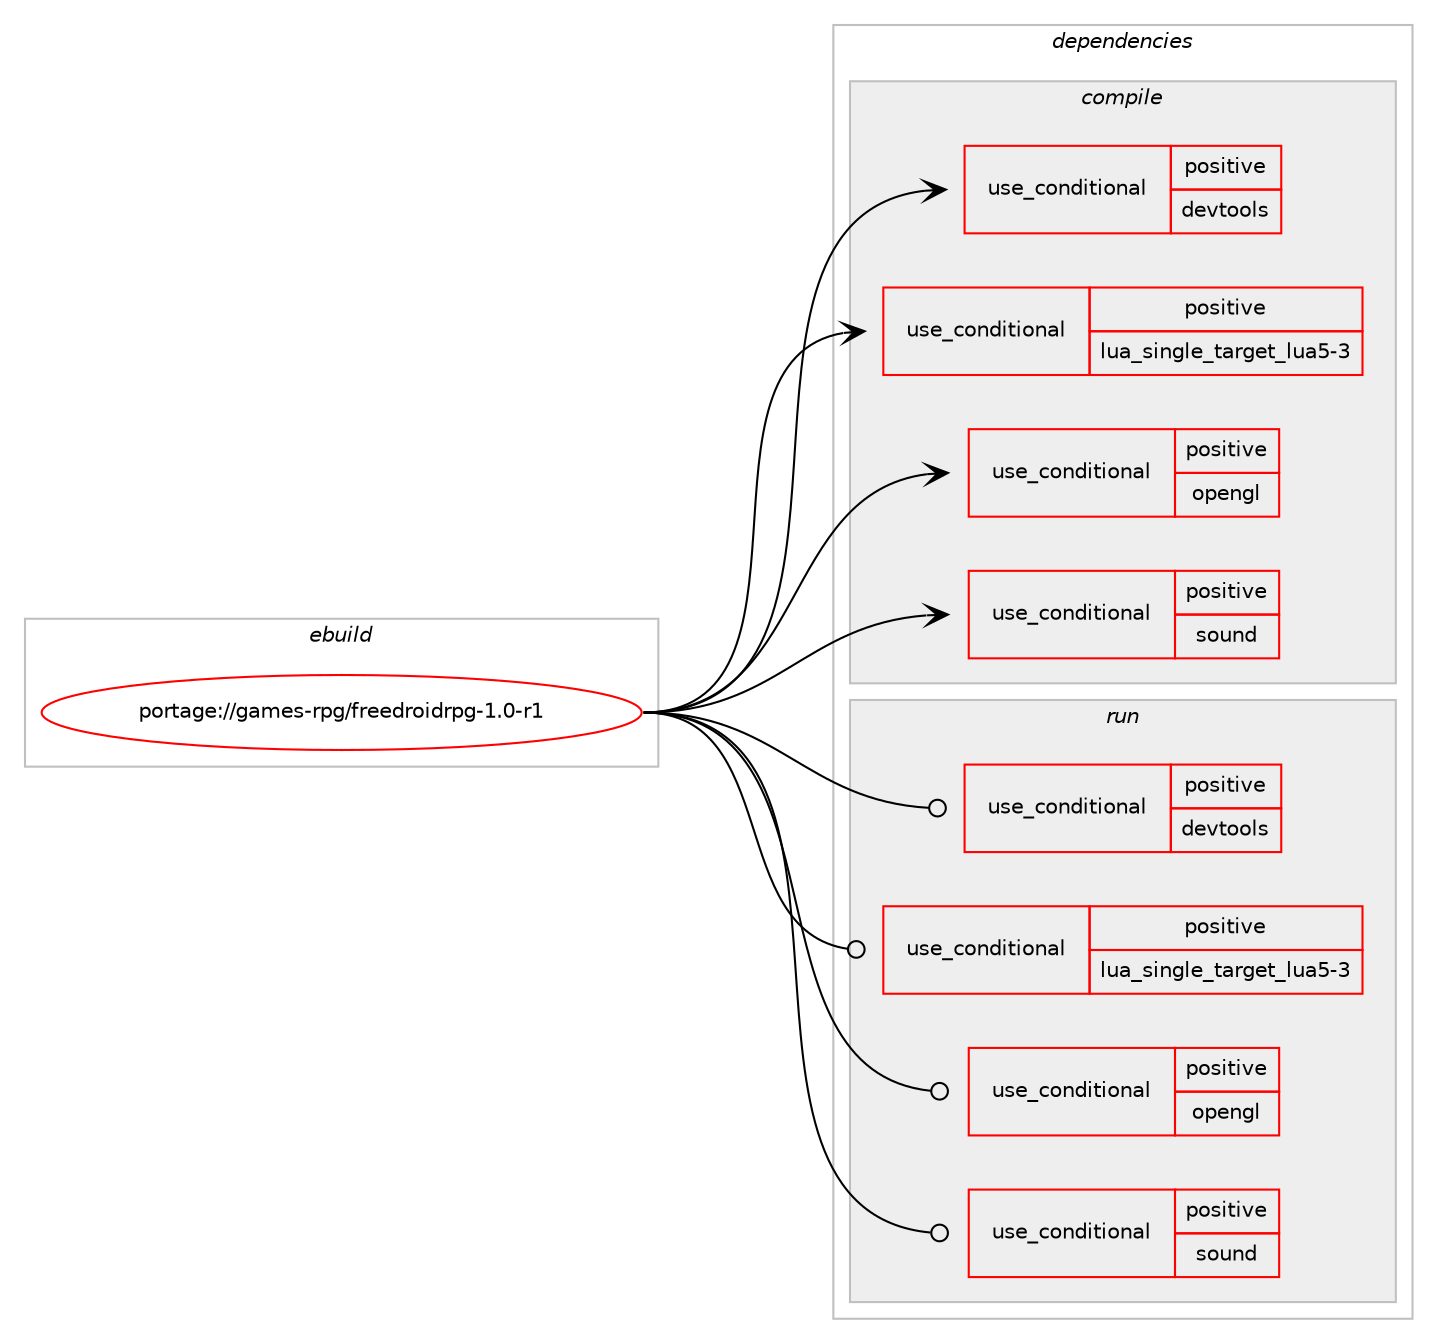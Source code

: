 digraph prolog {

# *************
# Graph options
# *************

newrank=true;
concentrate=true;
compound=true;
graph [rankdir=LR,fontname=Helvetica,fontsize=10,ranksep=1.5];#, ranksep=2.5, nodesep=0.2];
edge  [arrowhead=vee];
node  [fontname=Helvetica,fontsize=10];

# **********
# The ebuild
# **********

subgraph cluster_leftcol {
color=gray;
rank=same;
label=<<i>ebuild</i>>;
id [label="portage://games-rpg/freedroidrpg-1.0-r1", color=red, width=4, href="../games-rpg/freedroidrpg-1.0-r1.svg"];
}

# ****************
# The dependencies
# ****************

subgraph cluster_midcol {
color=gray;
label=<<i>dependencies</i>>;
subgraph cluster_compile {
fillcolor="#eeeeee";
style=filled;
label=<<i>compile</i>>;
subgraph cond63027 {
dependency116428 [label=<<TABLE BORDER="0" CELLBORDER="1" CELLSPACING="0" CELLPADDING="4"><TR><TD ROWSPAN="3" CELLPADDING="10">use_conditional</TD></TR><TR><TD>positive</TD></TR><TR><TD>devtools</TD></TR></TABLE>>, shape=none, color=red];
# *** BEGIN UNKNOWN DEPENDENCY TYPE (TODO) ***
# dependency116428 -> package_dependency(portage://games-rpg/freedroidrpg-1.0-r1,install,no,media-libs,sdl-ttf,none,[,,],[],[])
# *** END UNKNOWN DEPENDENCY TYPE (TODO) ***

}
id:e -> dependency116428:w [weight=20,style="solid",arrowhead="vee"];
subgraph cond63028 {
dependency116429 [label=<<TABLE BORDER="0" CELLBORDER="1" CELLSPACING="0" CELLPADDING="4"><TR><TD ROWSPAN="3" CELLPADDING="10">use_conditional</TD></TR><TR><TD>positive</TD></TR><TR><TD>lua_single_target_lua5-3</TD></TR></TABLE>>, shape=none, color=red];
# *** BEGIN UNKNOWN DEPENDENCY TYPE (TODO) ***
# dependency116429 -> package_dependency(portage://games-rpg/freedroidrpg-1.0-r1,install,no,dev-lang,lua,none,[,,],[slot(5.3)],[])
# *** END UNKNOWN DEPENDENCY TYPE (TODO) ***

}
id:e -> dependency116429:w [weight=20,style="solid",arrowhead="vee"];
subgraph cond63029 {
dependency116430 [label=<<TABLE BORDER="0" CELLBORDER="1" CELLSPACING="0" CELLPADDING="4"><TR><TD ROWSPAN="3" CELLPADDING="10">use_conditional</TD></TR><TR><TD>positive</TD></TR><TR><TD>opengl</TD></TR></TABLE>>, shape=none, color=red];
# *** BEGIN UNKNOWN DEPENDENCY TYPE (TODO) ***
# dependency116430 -> package_dependency(portage://games-rpg/freedroidrpg-1.0-r1,install,no,media-libs,glew,none,[,,],[slot(0),equal],[])
# *** END UNKNOWN DEPENDENCY TYPE (TODO) ***

# *** BEGIN UNKNOWN DEPENDENCY TYPE (TODO) ***
# dependency116430 -> package_dependency(portage://games-rpg/freedroidrpg-1.0-r1,install,no,media-libs,libglvnd,none,[,,],[],[use(enable(X),none)])
# *** END UNKNOWN DEPENDENCY TYPE (TODO) ***

}
id:e -> dependency116430:w [weight=20,style="solid",arrowhead="vee"];
subgraph cond63030 {
dependency116431 [label=<<TABLE BORDER="0" CELLBORDER="1" CELLSPACING="0" CELLPADDING="4"><TR><TD ROWSPAN="3" CELLPADDING="10">use_conditional</TD></TR><TR><TD>positive</TD></TR><TR><TD>sound</TD></TR></TABLE>>, shape=none, color=red];
# *** BEGIN UNKNOWN DEPENDENCY TYPE (TODO) ***
# dependency116431 -> package_dependency(portage://games-rpg/freedroidrpg-1.0-r1,install,no,media-libs,sdl-mixer,none,[,,],[],[use(enable(vorbis),none)])
# *** END UNKNOWN DEPENDENCY TYPE (TODO) ***

}
id:e -> dependency116431:w [weight=20,style="solid",arrowhead="vee"];
# *** BEGIN UNKNOWN DEPENDENCY TYPE (TODO) ***
# id -> package_dependency(portage://games-rpg/freedroidrpg-1.0-r1,install,no,media-libs,libpng,none,[,,],any_same_slot,[])
# *** END UNKNOWN DEPENDENCY TYPE (TODO) ***

# *** BEGIN UNKNOWN DEPENDENCY TYPE (TODO) ***
# id -> package_dependency(portage://games-rpg/freedroidrpg-1.0-r1,install,no,media-libs,libsdl,none,[,,],[],[use(optenable(opengl),none),use(optenable(sound),none),use(enable(video),none)])
# *** END UNKNOWN DEPENDENCY TYPE (TODO) ***

# *** BEGIN UNKNOWN DEPENDENCY TYPE (TODO) ***
# id -> package_dependency(portage://games-rpg/freedroidrpg-1.0-r1,install,no,media-libs,sdl-gfx,none,[,,],any_same_slot,[])
# *** END UNKNOWN DEPENDENCY TYPE (TODO) ***

# *** BEGIN UNKNOWN DEPENDENCY TYPE (TODO) ***
# id -> package_dependency(portage://games-rpg/freedroidrpg-1.0-r1,install,no,media-libs,sdl-image,none,[,,],[],[use(enable(jpeg),none),use(enable(png),none)])
# *** END UNKNOWN DEPENDENCY TYPE (TODO) ***

# *** BEGIN UNKNOWN DEPENDENCY TYPE (TODO) ***
# id -> package_dependency(portage://games-rpg/freedroidrpg-1.0-r1,install,no,sys-libs,zlib,none,[,,],any_same_slot,[])
# *** END UNKNOWN DEPENDENCY TYPE (TODO) ***

# *** BEGIN UNKNOWN DEPENDENCY TYPE (TODO) ***
# id -> package_dependency(portage://games-rpg/freedroidrpg-1.0-r1,install,no,virtual,libintl,none,[,,],[],[])
# *** END UNKNOWN DEPENDENCY TYPE (TODO) ***

}
subgraph cluster_compileandrun {
fillcolor="#eeeeee";
style=filled;
label=<<i>compile and run</i>>;
}
subgraph cluster_run {
fillcolor="#eeeeee";
style=filled;
label=<<i>run</i>>;
subgraph cond63031 {
dependency116432 [label=<<TABLE BORDER="0" CELLBORDER="1" CELLSPACING="0" CELLPADDING="4"><TR><TD ROWSPAN="3" CELLPADDING="10">use_conditional</TD></TR><TR><TD>positive</TD></TR><TR><TD>devtools</TD></TR></TABLE>>, shape=none, color=red];
# *** BEGIN UNKNOWN DEPENDENCY TYPE (TODO) ***
# dependency116432 -> package_dependency(portage://games-rpg/freedroidrpg-1.0-r1,run,no,media-libs,sdl-ttf,none,[,,],[],[])
# *** END UNKNOWN DEPENDENCY TYPE (TODO) ***

}
id:e -> dependency116432:w [weight=20,style="solid",arrowhead="odot"];
subgraph cond63032 {
dependency116433 [label=<<TABLE BORDER="0" CELLBORDER="1" CELLSPACING="0" CELLPADDING="4"><TR><TD ROWSPAN="3" CELLPADDING="10">use_conditional</TD></TR><TR><TD>positive</TD></TR><TR><TD>lua_single_target_lua5-3</TD></TR></TABLE>>, shape=none, color=red];
# *** BEGIN UNKNOWN DEPENDENCY TYPE (TODO) ***
# dependency116433 -> package_dependency(portage://games-rpg/freedroidrpg-1.0-r1,run,no,dev-lang,lua,none,[,,],[slot(5.3)],[])
# *** END UNKNOWN DEPENDENCY TYPE (TODO) ***

}
id:e -> dependency116433:w [weight=20,style="solid",arrowhead="odot"];
subgraph cond63033 {
dependency116434 [label=<<TABLE BORDER="0" CELLBORDER="1" CELLSPACING="0" CELLPADDING="4"><TR><TD ROWSPAN="3" CELLPADDING="10">use_conditional</TD></TR><TR><TD>positive</TD></TR><TR><TD>opengl</TD></TR></TABLE>>, shape=none, color=red];
# *** BEGIN UNKNOWN DEPENDENCY TYPE (TODO) ***
# dependency116434 -> package_dependency(portage://games-rpg/freedroidrpg-1.0-r1,run,no,media-libs,glew,none,[,,],[slot(0),equal],[])
# *** END UNKNOWN DEPENDENCY TYPE (TODO) ***

# *** BEGIN UNKNOWN DEPENDENCY TYPE (TODO) ***
# dependency116434 -> package_dependency(portage://games-rpg/freedroidrpg-1.0-r1,run,no,media-libs,libglvnd,none,[,,],[],[use(enable(X),none)])
# *** END UNKNOWN DEPENDENCY TYPE (TODO) ***

}
id:e -> dependency116434:w [weight=20,style="solid",arrowhead="odot"];
subgraph cond63034 {
dependency116435 [label=<<TABLE BORDER="0" CELLBORDER="1" CELLSPACING="0" CELLPADDING="4"><TR><TD ROWSPAN="3" CELLPADDING="10">use_conditional</TD></TR><TR><TD>positive</TD></TR><TR><TD>sound</TD></TR></TABLE>>, shape=none, color=red];
# *** BEGIN UNKNOWN DEPENDENCY TYPE (TODO) ***
# dependency116435 -> package_dependency(portage://games-rpg/freedroidrpg-1.0-r1,run,no,media-libs,sdl-mixer,none,[,,],[],[use(enable(vorbis),none)])
# *** END UNKNOWN DEPENDENCY TYPE (TODO) ***

}
id:e -> dependency116435:w [weight=20,style="solid",arrowhead="odot"];
# *** BEGIN UNKNOWN DEPENDENCY TYPE (TODO) ***
# id -> package_dependency(portage://games-rpg/freedroidrpg-1.0-r1,run,no,media-libs,libpng,none,[,,],any_same_slot,[])
# *** END UNKNOWN DEPENDENCY TYPE (TODO) ***

# *** BEGIN UNKNOWN DEPENDENCY TYPE (TODO) ***
# id -> package_dependency(portage://games-rpg/freedroidrpg-1.0-r1,run,no,media-libs,libsdl,none,[,,],[],[use(optenable(opengl),none),use(optenable(sound),none),use(enable(video),none)])
# *** END UNKNOWN DEPENDENCY TYPE (TODO) ***

# *** BEGIN UNKNOWN DEPENDENCY TYPE (TODO) ***
# id -> package_dependency(portage://games-rpg/freedroidrpg-1.0-r1,run,no,media-libs,sdl-gfx,none,[,,],any_same_slot,[])
# *** END UNKNOWN DEPENDENCY TYPE (TODO) ***

# *** BEGIN UNKNOWN DEPENDENCY TYPE (TODO) ***
# id -> package_dependency(portage://games-rpg/freedroidrpg-1.0-r1,run,no,media-libs,sdl-image,none,[,,],[],[use(enable(jpeg),none),use(enable(png),none)])
# *** END UNKNOWN DEPENDENCY TYPE (TODO) ***

# *** BEGIN UNKNOWN DEPENDENCY TYPE (TODO) ***
# id -> package_dependency(portage://games-rpg/freedroidrpg-1.0-r1,run,no,sys-libs,zlib,none,[,,],any_same_slot,[])
# *** END UNKNOWN DEPENDENCY TYPE (TODO) ***

# *** BEGIN UNKNOWN DEPENDENCY TYPE (TODO) ***
# id -> package_dependency(portage://games-rpg/freedroidrpg-1.0-r1,run,no,virtual,libintl,none,[,,],[],[])
# *** END UNKNOWN DEPENDENCY TYPE (TODO) ***

}
}

# **************
# The candidates
# **************

subgraph cluster_choices {
rank=same;
color=gray;
label=<<i>candidates</i>>;

}

}

